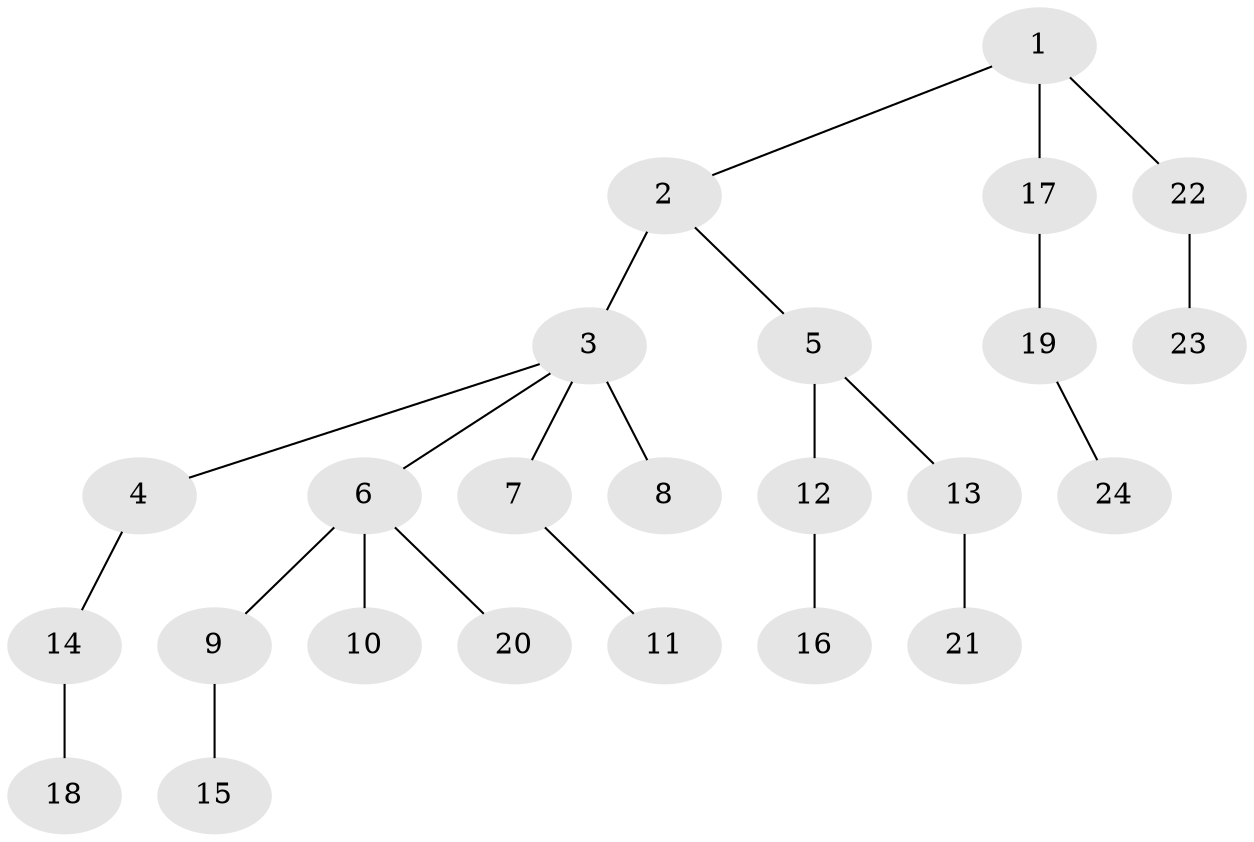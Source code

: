 // original degree distribution, {5: 0.05194805194805195, 3: 0.16883116883116883, 4: 0.07792207792207792, 1: 0.5064935064935064, 2: 0.19480519480519481}
// Generated by graph-tools (version 1.1) at 2025/51/03/04/25 22:51:38]
// undirected, 24 vertices, 23 edges
graph export_dot {
  node [color=gray90,style=filled];
  1;
  2;
  3;
  4;
  5;
  6;
  7;
  8;
  9;
  10;
  11;
  12;
  13;
  14;
  15;
  16;
  17;
  18;
  19;
  20;
  21;
  22;
  23;
  24;
  1 -- 2 [weight=1.0];
  1 -- 17 [weight=1.0];
  1 -- 22 [weight=1.0];
  2 -- 3 [weight=2.0];
  2 -- 5 [weight=1.0];
  3 -- 4 [weight=1.0];
  3 -- 6 [weight=1.0];
  3 -- 7 [weight=1.0];
  3 -- 8 [weight=1.0];
  4 -- 14 [weight=1.0];
  5 -- 12 [weight=1.0];
  5 -- 13 [weight=1.0];
  6 -- 9 [weight=1.0];
  6 -- 10 [weight=1.0];
  6 -- 20 [weight=1.0];
  7 -- 11 [weight=1.0];
  9 -- 15 [weight=1.0];
  12 -- 16 [weight=1.0];
  13 -- 21 [weight=1.0];
  14 -- 18 [weight=1.0];
  17 -- 19 [weight=1.0];
  19 -- 24 [weight=1.0];
  22 -- 23 [weight=1.0];
}
